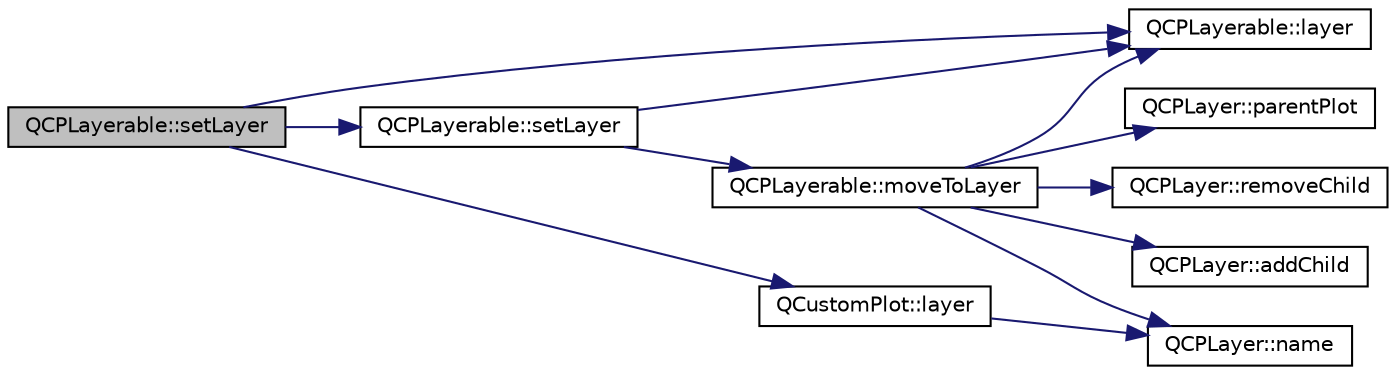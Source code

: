 digraph "QCPLayerable::setLayer"
{
 // LATEX_PDF_SIZE
  edge [fontname="Helvetica",fontsize="10",labelfontname="Helvetica",labelfontsize="10"];
  node [fontname="Helvetica",fontsize="10",shape=record];
  rankdir="LR";
  Node1 [label="QCPLayerable::setLayer",height=0.2,width=0.4,color="black", fillcolor="grey75", style="filled", fontcolor="black",tooltip=" "];
  Node1 -> Node2 [color="midnightblue",fontsize="10",style="solid",fontname="Helvetica"];
  Node2 [label="QCPLayerable::layer",height=0.2,width=0.4,color="black", fillcolor="white", style="filled",URL="$classQCPLayerable.html#a5ff4862e8c784c9f5986dbc1533ba2a4",tooltip=" "];
  Node1 -> Node3 [color="midnightblue",fontsize="10",style="solid",fontname="Helvetica"];
  Node3 [label="QCustomPlot::layer",height=0.2,width=0.4,color="black", fillcolor="white", style="filled",URL="$classQCustomPlot.html#a0a96244e7773b242ef23c32b7bdfb159",tooltip=" "];
  Node3 -> Node4 [color="midnightblue",fontsize="10",style="solid",fontname="Helvetica"];
  Node4 [label="QCPLayer::name",height=0.2,width=0.4,color="black", fillcolor="white", style="filled",URL="$classQCPLayer.html#a37806f662b50b588fb1029a14fc5ef50",tooltip=" "];
  Node1 -> Node5 [color="midnightblue",fontsize="10",style="solid",fontname="Helvetica"];
  Node5 [label="QCPLayerable::setLayer",height=0.2,width=0.4,color="black", fillcolor="white", style="filled",URL="$classQCPLayerable.html#ab0d0da6d2de45a118886d2c8e16d5a54",tooltip=" "];
  Node5 -> Node2 [color="midnightblue",fontsize="10",style="solid",fontname="Helvetica"];
  Node5 -> Node6 [color="midnightblue",fontsize="10",style="solid",fontname="Helvetica"];
  Node6 [label="QCPLayerable::moveToLayer",height=0.2,width=0.4,color="black", fillcolor="white", style="filled",URL="$classQCPLayerable.html#af94484cfb7cbbddb7de522e9be71d9a4",tooltip=" "];
  Node6 -> Node7 [color="midnightblue",fontsize="10",style="solid",fontname="Helvetica"];
  Node7 [label="QCPLayer::addChild",height=0.2,width=0.4,color="black", fillcolor="white", style="filled",URL="$classQCPLayer.html#a57ce5e49364aa9122276d5df3b4a0ddc",tooltip=" "];
  Node6 -> Node2 [color="midnightblue",fontsize="10",style="solid",fontname="Helvetica"];
  Node6 -> Node4 [color="midnightblue",fontsize="10",style="solid",fontname="Helvetica"];
  Node6 -> Node8 [color="midnightblue",fontsize="10",style="solid",fontname="Helvetica"];
  Node8 [label="QCPLayer::parentPlot",height=0.2,width=0.4,color="black", fillcolor="white", style="filled",URL="$classQCPLayer.html#a5520019787482e13857ebe631c27c3fa",tooltip=" "];
  Node6 -> Node9 [color="midnightblue",fontsize="10",style="solid",fontname="Helvetica"];
  Node9 [label="QCPLayer::removeChild",height=0.2,width=0.4,color="black", fillcolor="white", style="filled",URL="$classQCPLayer.html#ac2f64ac7761650582d968d86670ef362",tooltip=" "];
}

